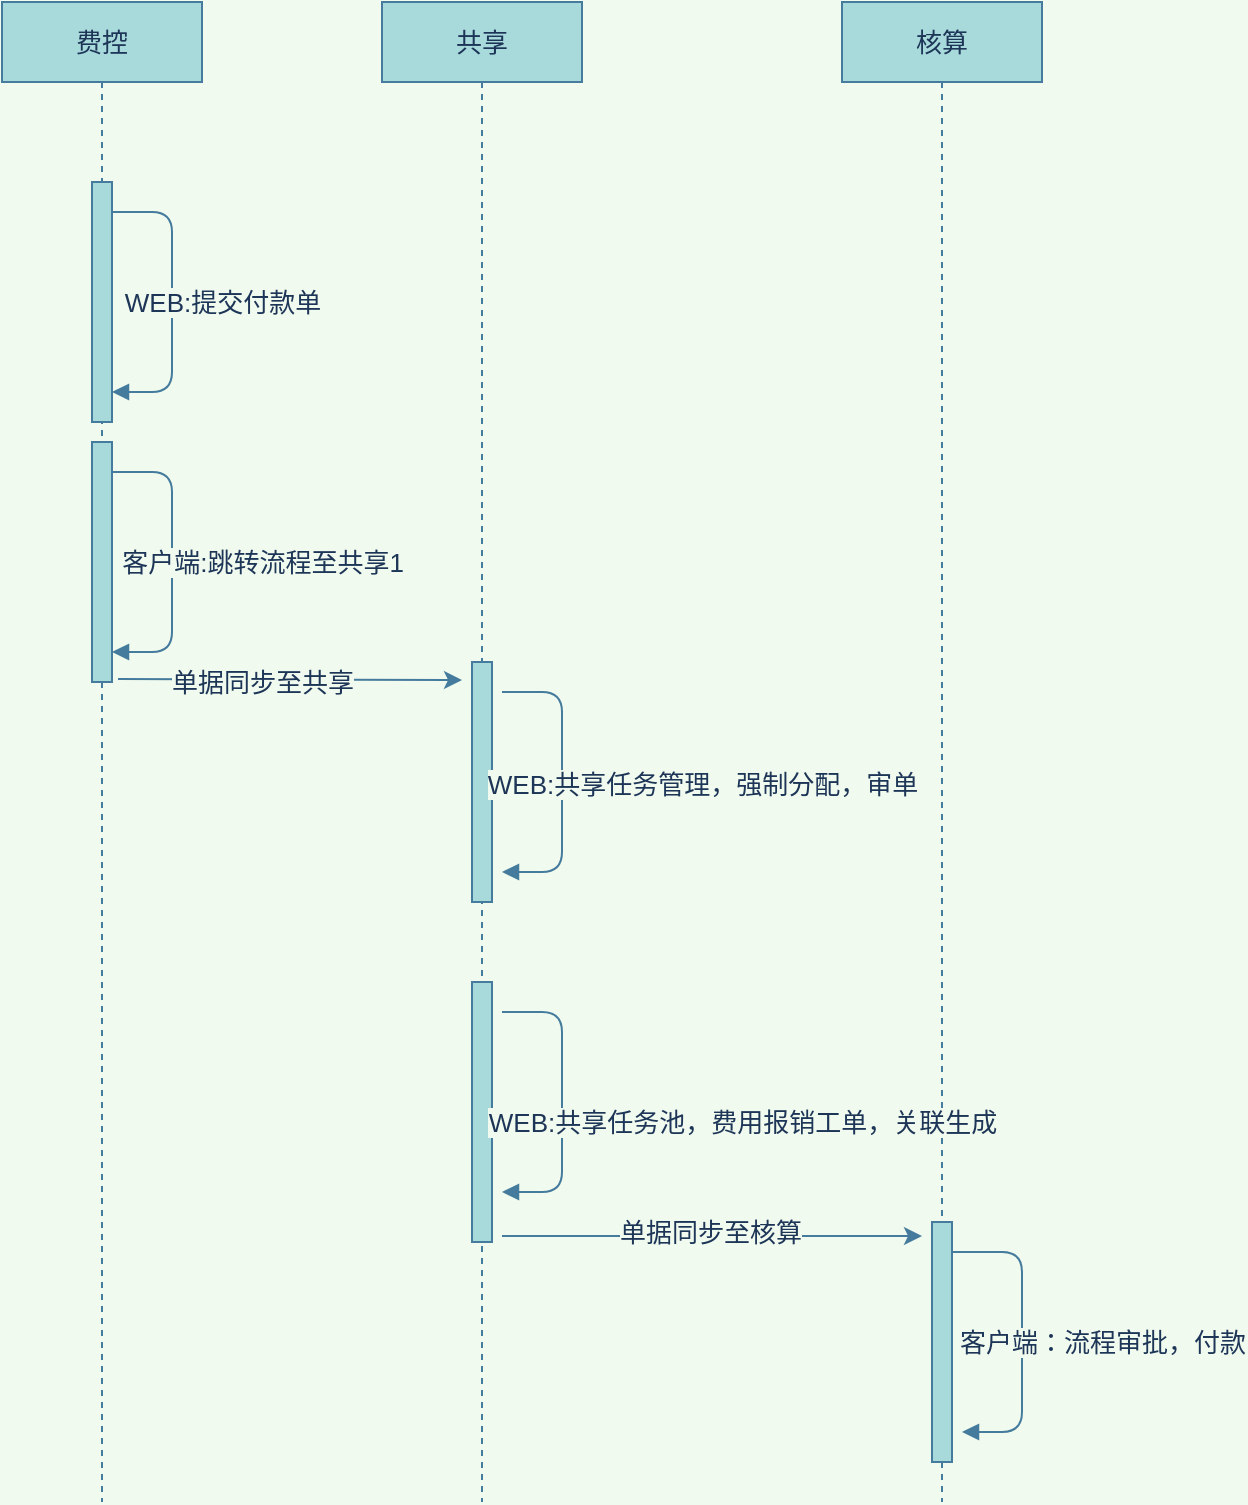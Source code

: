 <mxfile version="14.9.5" type="github">
  <diagram id="-Q8Mwh0dZwQf8Db3CPsu" name="Page-1">
    <mxGraphModel dx="1422" dy="762" grid="1" gridSize="10" guides="1" tooltips="1" connect="1" arrows="1" fold="1" page="1" pageScale="1" pageWidth="827" pageHeight="1169" background="#F1FAEE" math="0" shadow="0">
      <root>
        <mxCell id="0" />
        <mxCell id="1" parent="0" />
        <mxCell id="I2cCyIHyRf5JfS3AsA_S-3" value="共享" style="shape=umlLifeline;perimeter=lifelinePerimeter;whiteSpace=wrap;html=1;container=1;collapsible=0;recursiveResize=0;outlineConnect=0;fontSize=13;fillColor=#A8DADC;strokeColor=#457B9D;fontColor=#1D3557;" parent="1" vertex="1">
          <mxGeometry x="270" y="50" width="100" height="750" as="geometry" />
        </mxCell>
        <mxCell id="I2cCyIHyRf5JfS3AsA_S-9" value="" style="html=1;points=[];perimeter=orthogonalPerimeter;fontSize=13;fillColor=#A8DADC;strokeColor=#457B9D;fontColor=#1D3557;" parent="I2cCyIHyRf5JfS3AsA_S-3" vertex="1">
          <mxGeometry x="45" y="330" width="10" height="120" as="geometry" />
        </mxCell>
        <mxCell id="egHXlZeeRMXf2fOp3glK-7" value="" style="html=1;verticalAlign=bottom;labelBackgroundColor=none;endArrow=block;endFill=1;fontSize=13;strokeColor=#457B9D;fontColor=#1D3557;" parent="I2cCyIHyRf5JfS3AsA_S-3" edge="1">
          <mxGeometry width="160" relative="1" as="geometry">
            <mxPoint x="60" y="345" as="sourcePoint" />
            <mxPoint x="60" y="435" as="targetPoint" />
            <Array as="points">
              <mxPoint x="90" y="345" />
              <mxPoint x="90" y="395" />
              <mxPoint x="90" y="435" />
            </Array>
          </mxGeometry>
        </mxCell>
        <mxCell id="I2cCyIHyRf5JfS3AsA_S-5" value="费控" style="shape=umlLifeline;perimeter=lifelinePerimeter;whiteSpace=wrap;html=1;container=1;collapsible=0;recursiveResize=0;outlineConnect=0;fontSize=13;fillColor=#A8DADC;strokeColor=#457B9D;fontColor=#1D3557;" parent="1" vertex="1">
          <mxGeometry x="80" y="50" width="100" height="750" as="geometry" />
        </mxCell>
        <mxCell id="I2cCyIHyRf5JfS3AsA_S-6" value="" style="html=1;points=[];perimeter=orthogonalPerimeter;fontSize=13;fillColor=#A8DADC;strokeColor=#457B9D;fontColor=#1D3557;" parent="I2cCyIHyRf5JfS3AsA_S-5" vertex="1">
          <mxGeometry x="45" y="90" width="10" height="120" as="geometry" />
        </mxCell>
        <mxCell id="I2cCyIHyRf5JfS3AsA_S-7" value="核算" style="shape=umlLifeline;perimeter=lifelinePerimeter;whiteSpace=wrap;html=1;container=1;collapsible=0;recursiveResize=0;outlineConnect=0;fontSize=13;fillColor=#A8DADC;strokeColor=#457B9D;fontColor=#1D3557;" parent="1" vertex="1">
          <mxGeometry x="500" y="50" width="100" height="750" as="geometry" />
        </mxCell>
        <mxCell id="egHXlZeeRMXf2fOp3glK-15" value="" style="html=1;points=[];perimeter=orthogonalPerimeter;fontSize=13;fillColor=#A8DADC;strokeColor=#457B9D;fontColor=#1D3557;" parent="1" vertex="1">
          <mxGeometry x="125" y="270" width="10" height="120" as="geometry" />
        </mxCell>
        <mxCell id="egHXlZeeRMXf2fOp3glK-16" value="" style="html=1;verticalAlign=bottom;labelBackgroundColor=none;endArrow=block;endFill=1;fontSize=13;strokeColor=#457B9D;fontColor=#1D3557;" parent="1" edge="1">
          <mxGeometry width="160" relative="1" as="geometry">
            <mxPoint x="135" y="285" as="sourcePoint" />
            <mxPoint x="135" y="375" as="targetPoint" />
            <Array as="points">
              <mxPoint x="165" y="285" />
              <mxPoint x="165" y="310" />
              <mxPoint x="165" y="375" />
            </Array>
          </mxGeometry>
        </mxCell>
        <mxCell id="egHXlZeeRMXf2fOp3glK-19" value="&lt;font style=&quot;font-size: 13px&quot;&gt;客户端:跳转流程至共享1&lt;/font&gt;" style="edgeLabel;html=1;align=center;verticalAlign=middle;resizable=0;points=[];fontSize=13;fontColor=#1D3557;labelBackgroundColor=#F1FAEE;" parent="egHXlZeeRMXf2fOp3glK-16" vertex="1" connectable="0">
          <mxGeometry x="-0.04" y="-2" relative="1" as="geometry">
            <mxPoint x="47" y="3" as="offset" />
          </mxGeometry>
        </mxCell>
        <mxCell id="egHXlZeeRMXf2fOp3glK-21" value="" style="html=1;verticalAlign=bottom;labelBackgroundColor=none;endArrow=block;endFill=1;fontSize=13;strokeColor=#457B9D;fontColor=#1D3557;" parent="1" edge="1">
          <mxGeometry width="160" relative="1" as="geometry">
            <mxPoint x="135" y="155" as="sourcePoint" />
            <mxPoint x="135" y="245" as="targetPoint" />
            <Array as="points">
              <mxPoint x="165" y="155" />
              <mxPoint x="165" y="180" />
              <mxPoint x="165" y="245" />
            </Array>
          </mxGeometry>
        </mxCell>
        <mxCell id="egHXlZeeRMXf2fOp3glK-22" value="WEB:提交付款单" style="edgeLabel;html=1;align=center;verticalAlign=middle;resizable=0;points=[];fontSize=13;fontColor=#1D3557;labelBackgroundColor=#F1FAEE;" parent="egHXlZeeRMXf2fOp3glK-21" vertex="1" connectable="0">
          <mxGeometry x="-0.04" y="-2" relative="1" as="geometry">
            <mxPoint x="27" y="3" as="offset" />
          </mxGeometry>
        </mxCell>
        <mxCell id="egHXlZeeRMXf2fOp3glK-24" value="" style="endArrow=classic;html=1;fontSize=13;exitX=1.3;exitY=0.988;exitDx=0;exitDy=0;exitPerimeter=0;strokeColor=#457B9D;fontColor=#1D3557;labelBackgroundColor=#F1FAEE;" parent="1" source="egHXlZeeRMXf2fOp3glK-15" edge="1">
          <mxGeometry width="50" height="50" relative="1" as="geometry">
            <mxPoint x="390" y="390" as="sourcePoint" />
            <mxPoint x="310" y="389" as="targetPoint" />
          </mxGeometry>
        </mxCell>
        <mxCell id="egHXlZeeRMXf2fOp3glK-42" value="&lt;font style=&quot;font-size: 13px&quot;&gt;单据同步至共享&lt;/font&gt;" style="edgeLabel;html=1;align=center;verticalAlign=middle;resizable=0;points=[];fontColor=#1D3557;labelBackgroundColor=#F1FAEE;" parent="egHXlZeeRMXf2fOp3glK-24" vertex="1" connectable="0">
          <mxGeometry x="-0.258" relative="1" as="geometry">
            <mxPoint x="8" y="1" as="offset" />
          </mxGeometry>
        </mxCell>
        <mxCell id="I2cCyIHyRf5JfS3AsA_S-8" value="" style="html=1;points=[];perimeter=orthogonalPerimeter;fontSize=13;fillColor=#A8DADC;strokeColor=#457B9D;fontColor=#1D3557;" parent="1" vertex="1">
          <mxGeometry x="545" y="660" width="10" height="120" as="geometry" />
        </mxCell>
        <mxCell id="egHXlZeeRMXf2fOp3glK-9" value="" style="html=1;verticalAlign=bottom;labelBackgroundColor=none;endArrow=block;endFill=1;fontSize=13;strokeColor=#457B9D;fontColor=#1D3557;" parent="1" source="I2cCyIHyRf5JfS3AsA_S-8" edge="1">
          <mxGeometry width="160" relative="1" as="geometry">
            <mxPoint x="560" y="675" as="sourcePoint" />
            <mxPoint x="560" y="765" as="targetPoint" />
            <Array as="points">
              <mxPoint x="590" y="675" />
              <mxPoint x="590" y="765" />
            </Array>
          </mxGeometry>
        </mxCell>
        <mxCell id="egHXlZeeRMXf2fOp3glK-29" value="客户端：流程审批，付款" style="edgeLabel;html=1;align=center;verticalAlign=middle;resizable=0;points=[];fontSize=13;fontColor=#1D3557;labelBackgroundColor=#F1FAEE;" parent="egHXlZeeRMXf2fOp3glK-9" vertex="1" connectable="0">
          <mxGeometry x="-0.171" y="-1" relative="1" as="geometry">
            <mxPoint x="41" y="16" as="offset" />
          </mxGeometry>
        </mxCell>
        <mxCell id="egHXlZeeRMXf2fOp3glK-36" value="" style="html=1;points=[];perimeter=orthogonalPerimeter;fontSize=13;fillColor=#A8DADC;strokeColor=#457B9D;fontColor=#1D3557;" parent="1" vertex="1">
          <mxGeometry x="315" y="540" width="10" height="130" as="geometry" />
        </mxCell>
        <mxCell id="egHXlZeeRMXf2fOp3glK-37" value="" style="html=1;verticalAlign=bottom;labelBackgroundColor=none;endArrow=block;endFill=1;fontSize=13;strokeColor=#457B9D;fontColor=#1D3557;" parent="1" edge="1">
          <mxGeometry width="160" relative="1" as="geometry">
            <mxPoint x="330" y="555" as="sourcePoint" />
            <mxPoint x="330" y="645" as="targetPoint" />
            <Array as="points">
              <mxPoint x="360" y="555" />
              <mxPoint x="360" y="605" />
              <mxPoint x="360" y="645" />
            </Array>
          </mxGeometry>
        </mxCell>
        <mxCell id="egHXlZeeRMXf2fOp3glK-38" value="WEB:共享任务管理，强制分配，审单" style="edgeLabel;html=1;align=center;verticalAlign=middle;resizable=0;points=[];fontSize=13;fontColor=#1D3557;labelBackgroundColor=#F1FAEE;" parent="egHXlZeeRMXf2fOp3glK-37" vertex="1" connectable="0">
          <mxGeometry x="-0.061" y="-1" relative="1" as="geometry">
            <mxPoint x="71" y="-155" as="offset" />
          </mxGeometry>
        </mxCell>
        <mxCell id="egHXlZeeRMXf2fOp3glK-40" value="WEB:共享任务池，费用报销工单，关联生成" style="edgeLabel;html=1;align=center;verticalAlign=middle;resizable=0;points=[];fontSize=13;fontColor=#1D3557;labelBackgroundColor=#F1FAEE;" parent="egHXlZeeRMXf2fOp3glK-37" vertex="1" connectable="0">
          <mxGeometry x="-0.064" y="-4" relative="1" as="geometry">
            <mxPoint x="94" y="15" as="offset" />
          </mxGeometry>
        </mxCell>
        <mxCell id="egHXlZeeRMXf2fOp3glK-41" value="" style="endArrow=classic;html=1;fontSize=13;strokeColor=#457B9D;fontColor=#1D3557;labelBackgroundColor=#F1FAEE;" parent="1" edge="1">
          <mxGeometry width="50" height="50" relative="1" as="geometry">
            <mxPoint x="330" y="667" as="sourcePoint" />
            <mxPoint x="540" y="667" as="targetPoint" />
            <Array as="points">
              <mxPoint x="460" y="667" />
              <mxPoint x="480" y="667" />
            </Array>
          </mxGeometry>
        </mxCell>
        <mxCell id="egHXlZeeRMXf2fOp3glK-43" value="单据同步至核算" style="edgeLabel;html=1;align=center;verticalAlign=middle;resizable=0;points=[];fontColor=#1D3557;fontSize=13;labelBackgroundColor=#F1FAEE;" parent="egHXlZeeRMXf2fOp3glK-41" vertex="1" connectable="0">
          <mxGeometry x="-0.011" y="2" relative="1" as="geometry">
            <mxPoint as="offset" />
          </mxGeometry>
        </mxCell>
      </root>
    </mxGraphModel>
  </diagram>
</mxfile>
